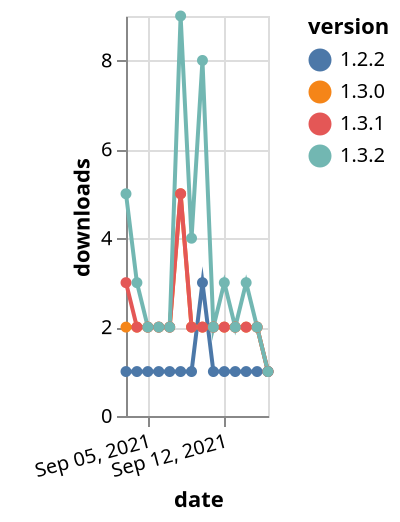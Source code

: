 {"$schema": "https://vega.github.io/schema/vega-lite/v5.json", "description": "A simple bar chart with embedded data.", "data": {"values": [{"date": "2021-09-03", "total": 3357, "delta": 2, "version": "1.3.0"}, {"date": "2021-09-04", "total": 3359, "delta": 2, "version": "1.3.0"}, {"date": "2021-09-05", "total": 3361, "delta": 2, "version": "1.3.0"}, {"date": "2021-09-06", "total": 3363, "delta": 2, "version": "1.3.0"}, {"date": "2021-09-07", "total": 3365, "delta": 2, "version": "1.3.0"}, {"date": "2021-09-08", "total": 3370, "delta": 5, "version": "1.3.0"}, {"date": "2021-09-09", "total": 3372, "delta": 2, "version": "1.3.0"}, {"date": "2021-09-10", "total": 3374, "delta": 2, "version": "1.3.0"}, {"date": "2021-09-11", "total": 3376, "delta": 2, "version": "1.3.0"}, {"date": "2021-09-12", "total": 3378, "delta": 2, "version": "1.3.0"}, {"date": "2021-09-13", "total": 3380, "delta": 2, "version": "1.3.0"}, {"date": "2021-09-14", "total": 3382, "delta": 2, "version": "1.3.0"}, {"date": "2021-09-15", "total": 3384, "delta": 2, "version": "1.3.0"}, {"date": "2021-09-16", "total": 3385, "delta": 1, "version": "1.3.0"}, {"date": "2021-09-03", "total": 268, "delta": 1, "version": "1.2.2"}, {"date": "2021-09-04", "total": 269, "delta": 1, "version": "1.2.2"}, {"date": "2021-09-05", "total": 270, "delta": 1, "version": "1.2.2"}, {"date": "2021-09-06", "total": 271, "delta": 1, "version": "1.2.2"}, {"date": "2021-09-07", "total": 272, "delta": 1, "version": "1.2.2"}, {"date": "2021-09-08", "total": 273, "delta": 1, "version": "1.2.2"}, {"date": "2021-09-09", "total": 274, "delta": 1, "version": "1.2.2"}, {"date": "2021-09-10", "total": 277, "delta": 3, "version": "1.2.2"}, {"date": "2021-09-11", "total": 278, "delta": 1, "version": "1.2.2"}, {"date": "2021-09-12", "total": 279, "delta": 1, "version": "1.2.2"}, {"date": "2021-09-13", "total": 280, "delta": 1, "version": "1.2.2"}, {"date": "2021-09-14", "total": 281, "delta": 1, "version": "1.2.2"}, {"date": "2021-09-15", "total": 282, "delta": 1, "version": "1.2.2"}, {"date": "2021-09-16", "total": 283, "delta": 1, "version": "1.2.2"}, {"date": "2021-09-03", "total": 3377, "delta": 3, "version": "1.3.1"}, {"date": "2021-09-04", "total": 3379, "delta": 2, "version": "1.3.1"}, {"date": "2021-09-05", "total": 3381, "delta": 2, "version": "1.3.1"}, {"date": "2021-09-06", "total": 3383, "delta": 2, "version": "1.3.1"}, {"date": "2021-09-07", "total": 3385, "delta": 2, "version": "1.3.1"}, {"date": "2021-09-08", "total": 3390, "delta": 5, "version": "1.3.1"}, {"date": "2021-09-09", "total": 3392, "delta": 2, "version": "1.3.1"}, {"date": "2021-09-10", "total": 3394, "delta": 2, "version": "1.3.1"}, {"date": "2021-09-11", "total": 3396, "delta": 2, "version": "1.3.1"}, {"date": "2021-09-12", "total": 3398, "delta": 2, "version": "1.3.1"}, {"date": "2021-09-13", "total": 3400, "delta": 2, "version": "1.3.1"}, {"date": "2021-09-14", "total": 3402, "delta": 2, "version": "1.3.1"}, {"date": "2021-09-15", "total": 3404, "delta": 2, "version": "1.3.1"}, {"date": "2021-09-16", "total": 3405, "delta": 1, "version": "1.3.1"}, {"date": "2021-09-03", "total": 3317, "delta": 5, "version": "1.3.2"}, {"date": "2021-09-04", "total": 3320, "delta": 3, "version": "1.3.2"}, {"date": "2021-09-05", "total": 3322, "delta": 2, "version": "1.3.2"}, {"date": "2021-09-06", "total": 3324, "delta": 2, "version": "1.3.2"}, {"date": "2021-09-07", "total": 3326, "delta": 2, "version": "1.3.2"}, {"date": "2021-09-08", "total": 3335, "delta": 9, "version": "1.3.2"}, {"date": "2021-09-09", "total": 3339, "delta": 4, "version": "1.3.2"}, {"date": "2021-09-10", "total": 3347, "delta": 8, "version": "1.3.2"}, {"date": "2021-09-11", "total": 3349, "delta": 2, "version": "1.3.2"}, {"date": "2021-09-12", "total": 3352, "delta": 3, "version": "1.3.2"}, {"date": "2021-09-13", "total": 3354, "delta": 2, "version": "1.3.2"}, {"date": "2021-09-14", "total": 3357, "delta": 3, "version": "1.3.2"}, {"date": "2021-09-15", "total": 3359, "delta": 2, "version": "1.3.2"}, {"date": "2021-09-16", "total": 3360, "delta": 1, "version": "1.3.2"}]}, "width": "container", "mark": {"type": "line", "point": {"filled": true}}, "encoding": {"x": {"field": "date", "type": "temporal", "timeUnit": "yearmonthdate", "title": "date", "axis": {"labelAngle": -15}}, "y": {"field": "delta", "type": "quantitative", "title": "downloads"}, "color": {"field": "version", "type": "nominal"}, "tooltip": {"field": "delta"}}}